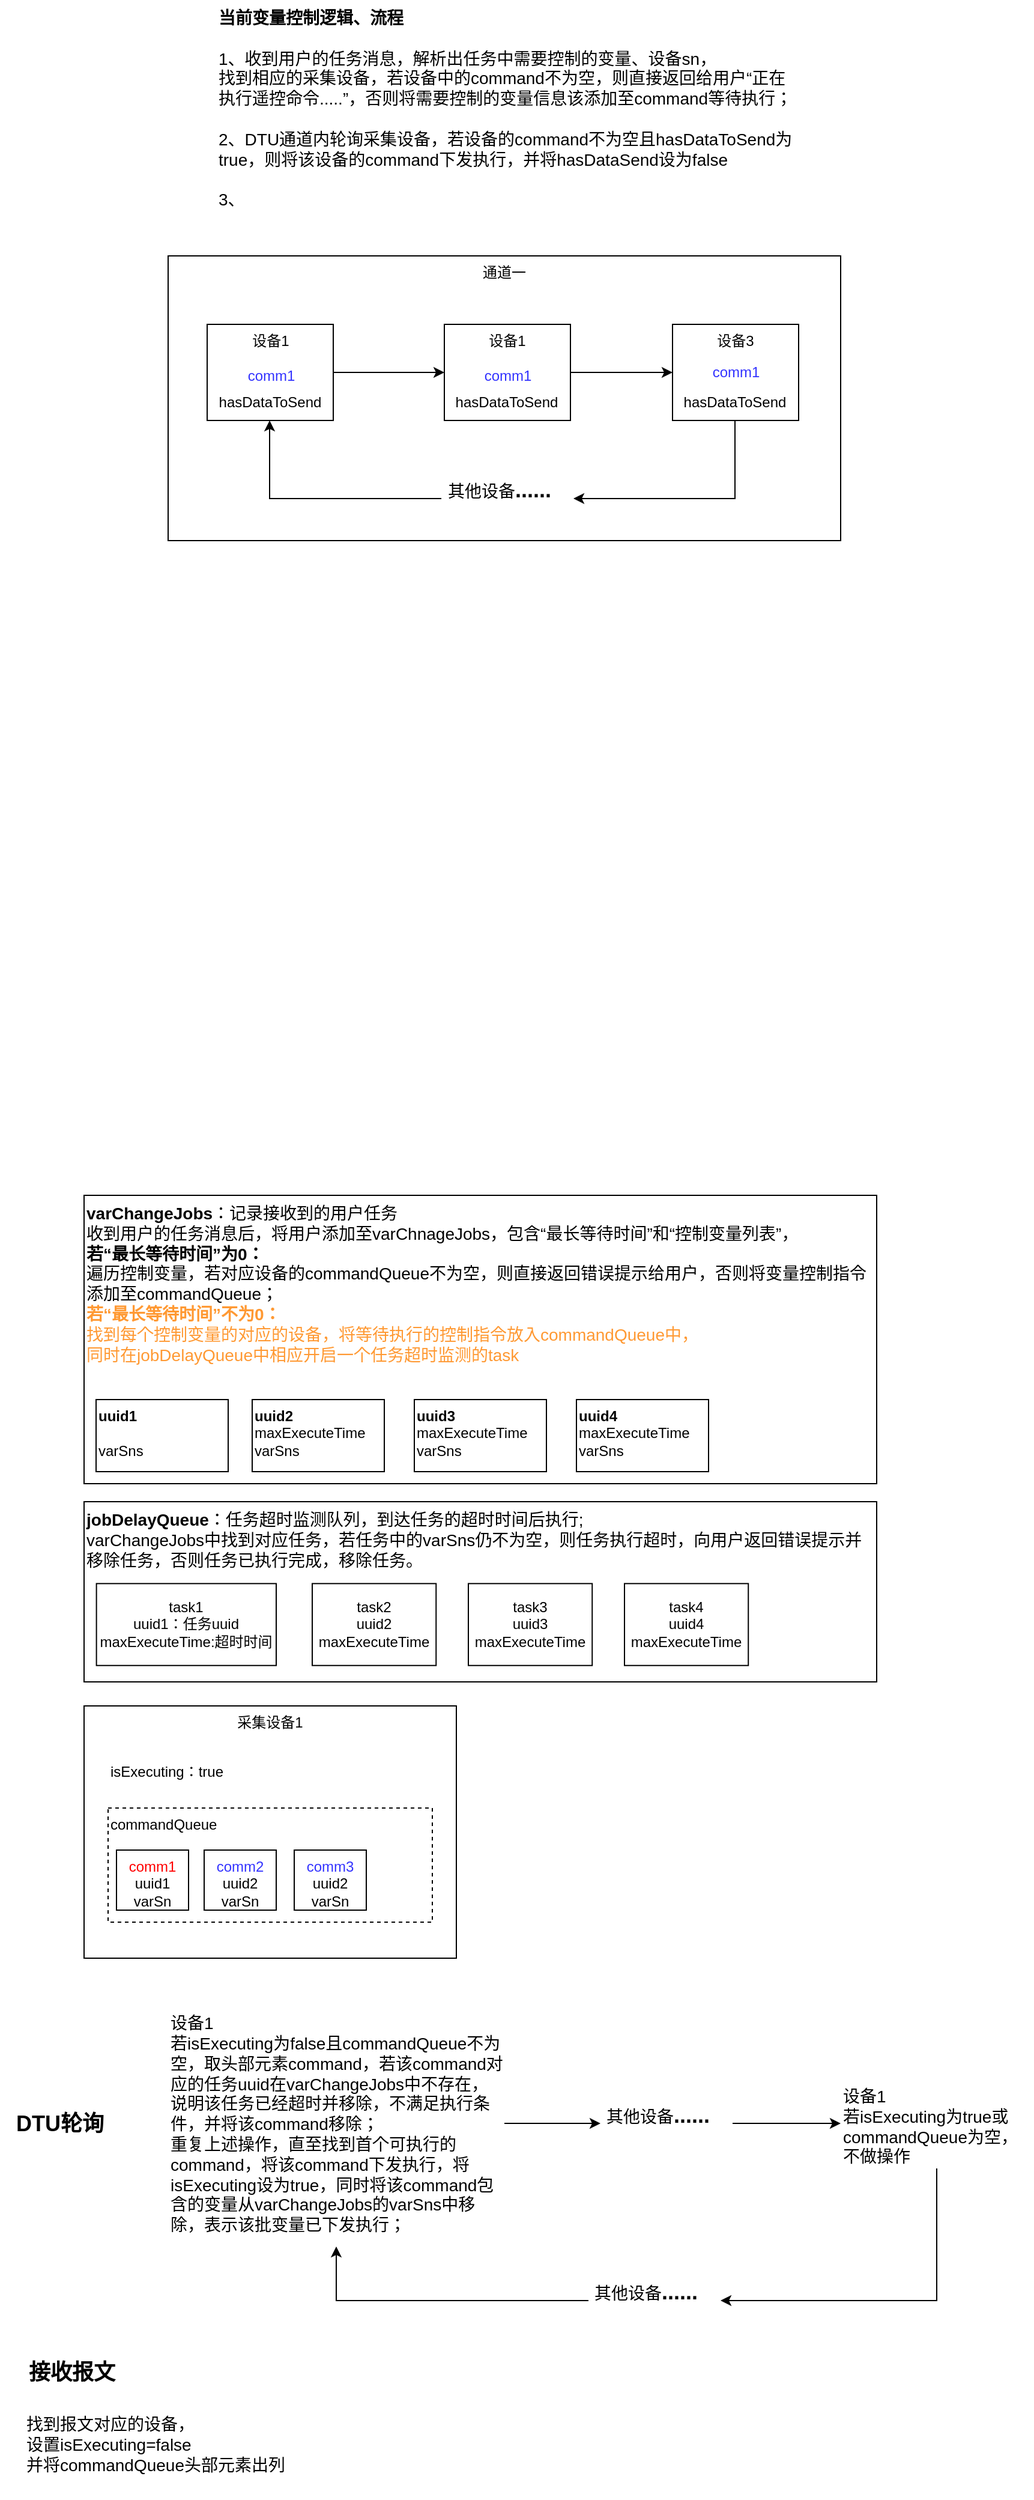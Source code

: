 <mxfile version="21.6.6" type="github">
  <diagram name="第 1 页" id="vb60F82lbMc9g9bm6j9_">
    <mxGraphModel dx="1434" dy="1957" grid="1" gridSize="10" guides="1" tooltips="1" connect="1" arrows="1" fold="1" page="1" pageScale="1" pageWidth="827" pageHeight="1169" math="0" shadow="0">
      <root>
        <mxCell id="0" />
        <mxCell id="1" parent="0" />
        <mxCell id="aZvtLxzP1V7c9dnlBgdm-1" value="通道一" style="rounded=0;whiteSpace=wrap;html=1;verticalAlign=top;" vertex="1" parent="1">
          <mxGeometry x="150" y="-437" width="560" height="237" as="geometry" />
        </mxCell>
        <mxCell id="aZvtLxzP1V7c9dnlBgdm-18" style="edgeStyle=orthogonalEdgeStyle;rounded=0;orthogonalLoop=1;jettySize=auto;html=1;exitX=1;exitY=0.5;exitDx=0;exitDy=0;" edge="1" parent="1" source="aZvtLxzP1V7c9dnlBgdm-27" target="aZvtLxzP1V7c9dnlBgdm-17">
          <mxGeometry relative="1" as="geometry">
            <mxPoint x="350" y="1065" as="sourcePoint" />
          </mxGeometry>
        </mxCell>
        <mxCell id="aZvtLxzP1V7c9dnlBgdm-16" value="DTU轮询" style="text;html=1;strokeColor=none;fillColor=none;align=center;verticalAlign=middle;whiteSpace=wrap;rounded=0;fontStyle=1;fontSize=18;" vertex="1" parent="1">
          <mxGeometry x="10" y="1102.5" width="100" height="30" as="geometry" />
        </mxCell>
        <mxCell id="aZvtLxzP1V7c9dnlBgdm-28" style="edgeStyle=orthogonalEdgeStyle;rounded=0;orthogonalLoop=1;jettySize=auto;html=1;entryX=0;entryY=0.5;entryDx=0;entryDy=0;" edge="1" parent="1" source="aZvtLxzP1V7c9dnlBgdm-17" target="aZvtLxzP1V7c9dnlBgdm-29">
          <mxGeometry relative="1" as="geometry">
            <mxPoint x="624.94" y="1065" as="targetPoint" />
          </mxGeometry>
        </mxCell>
        <mxCell id="aZvtLxzP1V7c9dnlBgdm-17" value="&lt;h1 style=&quot;&quot;&gt;&lt;span style=&quot;font-size: 14px; font-weight: 400;&quot;&gt;其他设备&lt;/span&gt;&lt;font style=&quot;font-size: 18px;&quot;&gt;......&lt;/font&gt;&lt;/h1&gt;" style="text;html=1;strokeColor=none;fillColor=none;spacing=5;spacingTop=-20;whiteSpace=wrap;overflow=hidden;rounded=0;verticalAlign=middle;" vertex="1" parent="1">
          <mxGeometry x="510" y="1092.5" width="110" height="50" as="geometry" />
        </mxCell>
        <mxCell id="aZvtLxzP1V7c9dnlBgdm-19" value="接收报文" style="text;html=1;strokeColor=none;fillColor=none;align=center;verticalAlign=middle;whiteSpace=wrap;rounded=0;fontStyle=1;fontSize=18;" vertex="1" parent="1">
          <mxGeometry x="20" y="1310" width="100" height="30" as="geometry" />
        </mxCell>
        <mxCell id="aZvtLxzP1V7c9dnlBgdm-22" value="找到报文对应的设备，&lt;br style=&quot;font-size: 14px;&quot;&gt;设置isExecuting=false&lt;br&gt;并将commandQueue头部元素出列" style="text;html=1;strokeColor=none;fillColor=none;align=left;verticalAlign=middle;whiteSpace=wrap;rounded=0;fontSize=14;" vertex="1" parent="1">
          <mxGeometry x="30" y="1340" width="230" height="90" as="geometry" />
        </mxCell>
        <mxCell id="aZvtLxzP1V7c9dnlBgdm-27" value="设备1&lt;br&gt;若isExecuting为false且commandQueue不为空，取头部元素command，若该command对应的任务uuid在varChangeJobs中不存在，说明该任务已经超时并移除，不满足执行条件，并将该command移除；&lt;br&gt;重复上述操作，直至找到首个可执行的command，将该command下发执行，将isExecuting设为true，同时将该command包含的变量从&lt;span style=&quot;border-color: var(--border-color);&quot;&gt;varChangeJobs的varSns中移除，表示该批变量已下发执行；&lt;/span&gt;" style="text;html=1;strokeColor=none;fillColor=none;align=left;verticalAlign=middle;whiteSpace=wrap;rounded=0;fontSize=14;" vertex="1" parent="1">
          <mxGeometry x="150" y="1015" width="280" height="205" as="geometry" />
        </mxCell>
        <mxCell id="aZvtLxzP1V7c9dnlBgdm-65" style="edgeStyle=orthogonalEdgeStyle;rounded=0;orthogonalLoop=1;jettySize=auto;html=1;exitX=0.5;exitY=1;exitDx=0;exitDy=0;entryX=1;entryY=0.5;entryDx=0;entryDy=0;" edge="1" parent="1" source="aZvtLxzP1V7c9dnlBgdm-29" target="aZvtLxzP1V7c9dnlBgdm-60">
          <mxGeometry relative="1" as="geometry" />
        </mxCell>
        <mxCell id="aZvtLxzP1V7c9dnlBgdm-29" value="设备1&lt;br&gt;若isExecuting为true或commandQueue为空，不做操作&lt;br&gt;" style="text;html=1;strokeColor=none;fillColor=none;align=left;verticalAlign=top;whiteSpace=wrap;rounded=0;fontSize=14;" vertex="1" parent="1">
          <mxGeometry x="710" y="1080" width="160" height="75" as="geometry" />
        </mxCell>
        <mxCell id="aZvtLxzP1V7c9dnlBgdm-40" value="" style="group" vertex="1" connectable="0" parent="1">
          <mxGeometry x="80" y="475" width="660" height="110" as="geometry" />
        </mxCell>
        <mxCell id="aZvtLxzP1V7c9dnlBgdm-31" value="&lt;font style=&quot;font-size: 14px;&quot;&gt;&lt;b&gt;varChangeJobs&lt;/b&gt;：记录接收到的用户任务&lt;br&gt;收到用户的任务消息后，将用户添加至varChnageJobs，包含“最长等待时间”和“控制变量列表”，&lt;br&gt;&lt;b&gt;若“最长等待时间”为0：&lt;br&gt;&lt;/b&gt;遍历控制变量，若对应设备的commandQueue不为空，则直接返回错误提示给用户，否则将变量控制指令添加至commandQueue；&lt;br&gt;&lt;font color=&quot;#ff9933&quot;&gt;&lt;b&gt;若“最长等待时间”不为0：&lt;br&gt;&lt;/b&gt;找到每个控制变量的对应的设备，将等待执行的控制指令放入commandQueue中，&lt;br&gt;同时在jobDelayQueue中相应开启一个任务超时监测的task&lt;/font&gt;&lt;br style=&quot;border-color: var(--border-color);&quot;&gt;&lt;br&gt;&lt;/font&gt;" style="rounded=0;whiteSpace=wrap;html=1;verticalAlign=top;align=left;" vertex="1" parent="aZvtLxzP1V7c9dnlBgdm-40">
          <mxGeometry y="-130" width="660" height="240" as="geometry" />
        </mxCell>
        <mxCell id="aZvtLxzP1V7c9dnlBgdm-35" value="&lt;b&gt;uuid1&lt;/b&gt;&lt;br&gt;&lt;br&gt;varSns" style="text;html=1;strokeColor=default;fillColor=none;align=left;verticalAlign=top;whiteSpace=wrap;rounded=0;" vertex="1" parent="aZvtLxzP1V7c9dnlBgdm-40">
          <mxGeometry x="10" y="40" width="110" height="60" as="geometry" />
        </mxCell>
        <mxCell id="aZvtLxzP1V7c9dnlBgdm-37" value="&lt;b&gt;uuid2&lt;/b&gt;&lt;br&gt;maxExecuteTime&lt;br&gt;varSns" style="text;html=1;strokeColor=default;fillColor=none;align=left;verticalAlign=top;whiteSpace=wrap;rounded=0;" vertex="1" parent="aZvtLxzP1V7c9dnlBgdm-40">
          <mxGeometry x="140" y="40" width="110" height="60" as="geometry" />
        </mxCell>
        <mxCell id="aZvtLxzP1V7c9dnlBgdm-38" value="&lt;b&gt;uuid3&lt;/b&gt;&lt;br&gt;maxExecuteTime&lt;br&gt;varSns" style="text;html=1;strokeColor=default;fillColor=none;align=left;verticalAlign=top;whiteSpace=wrap;rounded=0;" vertex="1" parent="aZvtLxzP1V7c9dnlBgdm-40">
          <mxGeometry x="275" y="40" width="110" height="60" as="geometry" />
        </mxCell>
        <mxCell id="aZvtLxzP1V7c9dnlBgdm-39" value="&lt;b&gt;uuid4&lt;/b&gt;&lt;br&gt;maxExecuteTime&lt;br&gt;varSns" style="text;html=1;strokeColor=default;fillColor=none;align=left;verticalAlign=top;whiteSpace=wrap;rounded=0;" vertex="1" parent="aZvtLxzP1V7c9dnlBgdm-40">
          <mxGeometry x="410" y="40" width="110" height="60" as="geometry" />
        </mxCell>
        <mxCell id="aZvtLxzP1V7c9dnlBgdm-45" value="" style="group" vertex="1" connectable="0" parent="1">
          <mxGeometry x="80" y="770" width="310" height="210" as="geometry" />
        </mxCell>
        <mxCell id="aZvtLxzP1V7c9dnlBgdm-5" value="采集设备1" style="rounded=0;whiteSpace=wrap;html=1;verticalAlign=top;" vertex="1" parent="aZvtLxzP1V7c9dnlBgdm-45">
          <mxGeometry width="310" height="210" as="geometry" />
        </mxCell>
        <mxCell id="aZvtLxzP1V7c9dnlBgdm-14" value="isExecuting：true" style="text;html=1;strokeColor=none;fillColor=none;align=center;verticalAlign=middle;whiteSpace=wrap;rounded=0;" vertex="1" parent="aZvtLxzP1V7c9dnlBgdm-45">
          <mxGeometry x="14" y="40" width="110" height="30" as="geometry" />
        </mxCell>
        <mxCell id="aZvtLxzP1V7c9dnlBgdm-44" value="" style="group" vertex="1" connectable="0" parent="aZvtLxzP1V7c9dnlBgdm-45">
          <mxGeometry x="20" y="85" width="270" height="95" as="geometry" />
        </mxCell>
        <mxCell id="aZvtLxzP1V7c9dnlBgdm-24" value="commandQueue" style="rounded=0;whiteSpace=wrap;html=1;align=left;verticalAlign=top;dashed=1;" vertex="1" parent="aZvtLxzP1V7c9dnlBgdm-44">
          <mxGeometry width="270" height="95" as="geometry" />
        </mxCell>
        <mxCell id="aZvtLxzP1V7c9dnlBgdm-13" value="&lt;font color=&quot;#3333ff&quot;&gt;comm2&lt;br&gt;&lt;/font&gt;uuid2&lt;br&gt;varSn&lt;font color=&quot;#3333ff&quot;&gt;&lt;br&gt;&lt;/font&gt;" style="text;html=1;strokeColor=default;fillColor=none;align=center;verticalAlign=top;whiteSpace=wrap;rounded=0;" vertex="1" parent="aZvtLxzP1V7c9dnlBgdm-44">
          <mxGeometry x="80" y="35" width="60" height="50" as="geometry" />
        </mxCell>
        <mxCell id="aZvtLxzP1V7c9dnlBgdm-8" value="&lt;font&gt;comm1&lt;br&gt;&lt;font color=&quot;#000000&quot;&gt;uuid1&lt;br&gt;varSn&lt;/font&gt;&lt;br&gt;&lt;/font&gt;" style="text;html=1;strokeColor=default;fillColor=none;align=center;verticalAlign=top;whiteSpace=wrap;rounded=0;fontColor=#FF0000;" vertex="1" parent="aZvtLxzP1V7c9dnlBgdm-44">
          <mxGeometry x="7" y="35" width="60" height="50" as="geometry" />
        </mxCell>
        <mxCell id="aZvtLxzP1V7c9dnlBgdm-26" value="&lt;font color=&quot;#3333ff&quot;&gt;comm3&lt;br&gt;&lt;/font&gt;uuid2&lt;br&gt;varSn&lt;font color=&quot;#3333ff&quot;&gt;&lt;br&gt;&lt;/font&gt;" style="text;html=1;strokeColor=default;fillColor=none;align=center;verticalAlign=top;whiteSpace=wrap;rounded=0;" vertex="1" parent="aZvtLxzP1V7c9dnlBgdm-44">
          <mxGeometry x="155" y="35" width="60" height="50" as="geometry" />
        </mxCell>
        <mxCell id="aZvtLxzP1V7c9dnlBgdm-59" value="" style="group" vertex="1" connectable="0" parent="1">
          <mxGeometry x="80" y="600" width="660" height="150" as="geometry" />
        </mxCell>
        <mxCell id="aZvtLxzP1V7c9dnlBgdm-54" value="&lt;font style=&quot;font-size: 14px;&quot;&gt;&lt;b&gt;jobDelayQueue&lt;/b&gt;：任务超时监测队列，到达任务的超时时间后执行;&lt;br&gt;&lt;span style=&quot;border-color: var(--border-color);&quot;&gt;varChangeJobs中找到对应任务，若&lt;/span&gt;任务中的varSns仍不为空，则任务执行超时，向用户返回错误提示并移除任务，否则任务已执行完成，移除任务。&lt;/font&gt;" style="rounded=0;whiteSpace=wrap;html=1;align=left;verticalAlign=top;" vertex="1" parent="aZvtLxzP1V7c9dnlBgdm-59">
          <mxGeometry width="660" height="150" as="geometry" />
        </mxCell>
        <mxCell id="aZvtLxzP1V7c9dnlBgdm-55" value="task1&lt;br&gt;uuid1：任务uuid&lt;br&gt;maxExecuteTime:超时时间" style="rounded=0;whiteSpace=wrap;html=1;align=center;" vertex="1" parent="aZvtLxzP1V7c9dnlBgdm-59">
          <mxGeometry x="10.31" y="68.18" width="149.69" height="68.18" as="geometry" />
        </mxCell>
        <mxCell id="aZvtLxzP1V7c9dnlBgdm-56" value="task4&lt;br&gt;uuid4&lt;br&gt;maxExecuteTime" style="rounded=0;whiteSpace=wrap;html=1;" vertex="1" parent="aZvtLxzP1V7c9dnlBgdm-59">
          <mxGeometry x="449.998" y="68.182" width="103.125" height="68.182" as="geometry" />
        </mxCell>
        <mxCell id="aZvtLxzP1V7c9dnlBgdm-57" value="task2&lt;br&gt;uuid2&lt;br style=&quot;border-color: var(--border-color);&quot;&gt;maxExecuteTime" style="rounded=0;whiteSpace=wrap;html=1;" vertex="1" parent="aZvtLxzP1V7c9dnlBgdm-59">
          <mxGeometry x="190" y="68.182" width="103.125" height="68.182" as="geometry" />
        </mxCell>
        <mxCell id="aZvtLxzP1V7c9dnlBgdm-58" value="task3&lt;br&gt;uuid3&lt;br style=&quot;border-color: var(--border-color);&quot;&gt;maxExecuteTime" style="rounded=0;whiteSpace=wrap;html=1;" vertex="1" parent="aZvtLxzP1V7c9dnlBgdm-59">
          <mxGeometry x="319.995" y="68.182" width="103.125" height="68.182" as="geometry" />
        </mxCell>
        <mxCell id="aZvtLxzP1V7c9dnlBgdm-66" style="edgeStyle=orthogonalEdgeStyle;rounded=0;orthogonalLoop=1;jettySize=auto;html=1;entryX=0.5;entryY=1;entryDx=0;entryDy=0;" edge="1" parent="1" source="aZvtLxzP1V7c9dnlBgdm-60" target="aZvtLxzP1V7c9dnlBgdm-27">
          <mxGeometry relative="1" as="geometry" />
        </mxCell>
        <mxCell id="aZvtLxzP1V7c9dnlBgdm-60" value="&lt;h1 style=&quot;&quot;&gt;&lt;span style=&quot;font-size: 14px; font-weight: 400;&quot;&gt;其他设备&lt;/span&gt;&lt;font style=&quot;font-size: 18px;&quot;&gt;......&lt;/font&gt;&lt;/h1&gt;" style="text;html=1;strokeColor=none;fillColor=none;spacing=5;spacingTop=-20;whiteSpace=wrap;overflow=hidden;rounded=0;verticalAlign=middle;" vertex="1" parent="1">
          <mxGeometry x="500" y="1240" width="110" height="50" as="geometry" />
        </mxCell>
        <mxCell id="aZvtLxzP1V7c9dnlBgdm-68" value="" style="group" vertex="1" connectable="0" parent="1">
          <mxGeometry x="182.5" y="-380" width="105" height="80" as="geometry" />
        </mxCell>
        <mxCell id="aZvtLxzP1V7c9dnlBgdm-69" value="设备1" style="rounded=0;whiteSpace=wrap;html=1;verticalAlign=top;" vertex="1" parent="aZvtLxzP1V7c9dnlBgdm-68">
          <mxGeometry width="105" height="80" as="geometry" />
        </mxCell>
        <mxCell id="aZvtLxzP1V7c9dnlBgdm-70" value="&lt;font color=&quot;#3333ff&quot;&gt;comm1&lt;/font&gt;" style="text;html=1;strokeColor=none;fillColor=none;align=center;verticalAlign=middle;whiteSpace=wrap;rounded=0;" vertex="1" parent="aZvtLxzP1V7c9dnlBgdm-68">
          <mxGeometry x="23" y="30" width="60" height="25" as="geometry" />
        </mxCell>
        <mxCell id="aZvtLxzP1V7c9dnlBgdm-71" value="&lt;div style=&quot;&quot;&gt;&lt;pre style=&quot;&quot;&gt;&lt;font face=&quot;Helvetica&quot; style=&quot;font-size: 12px;&quot;&gt;hasDataToSend&lt;/font&gt;&lt;/pre&gt;&lt;/div&gt;" style="text;html=1;strokeColor=none;fillColor=none;align=center;verticalAlign=middle;whiteSpace=wrap;rounded=0;" vertex="1" parent="aZvtLxzP1V7c9dnlBgdm-68">
          <mxGeometry x="2" y="50" width="100" height="30" as="geometry" />
        </mxCell>
        <mxCell id="aZvtLxzP1V7c9dnlBgdm-73" value="" style="group" vertex="1" connectable="0" parent="1">
          <mxGeometry x="570" y="-380" width="105" height="80" as="geometry" />
        </mxCell>
        <mxCell id="aZvtLxzP1V7c9dnlBgdm-74" value="设备3" style="rounded=0;whiteSpace=wrap;html=1;verticalAlign=top;" vertex="1" parent="aZvtLxzP1V7c9dnlBgdm-73">
          <mxGeometry width="105" height="80" as="geometry" />
        </mxCell>
        <mxCell id="aZvtLxzP1V7c9dnlBgdm-75" value="&lt;font color=&quot;#3333ff&quot;&gt;comm1&lt;/font&gt;" style="text;html=1;strokeColor=none;fillColor=none;align=center;verticalAlign=middle;whiteSpace=wrap;rounded=0;" vertex="1" parent="aZvtLxzP1V7c9dnlBgdm-73">
          <mxGeometry x="23" y="25" width="60" height="30" as="geometry" />
        </mxCell>
        <mxCell id="aZvtLxzP1V7c9dnlBgdm-76" value="&lt;div style=&quot;&quot;&gt;&lt;pre style=&quot;&quot;&gt;&lt;font face=&quot;Helvetica&quot; style=&quot;font-size: 12px;&quot;&gt;hasDataToSend&lt;/font&gt;&lt;/pre&gt;&lt;/div&gt;" style="text;html=1;strokeColor=none;fillColor=none;align=center;verticalAlign=middle;whiteSpace=wrap;rounded=0;" vertex="1" parent="aZvtLxzP1V7c9dnlBgdm-73">
          <mxGeometry x="2" y="50" width="100" height="30" as="geometry" />
        </mxCell>
        <mxCell id="aZvtLxzP1V7c9dnlBgdm-89" style="edgeStyle=orthogonalEdgeStyle;rounded=0;orthogonalLoop=1;jettySize=auto;html=1;entryX=0.5;entryY=1;entryDx=0;entryDy=0;" edge="1" parent="1" source="aZvtLxzP1V7c9dnlBgdm-79" target="aZvtLxzP1V7c9dnlBgdm-71">
          <mxGeometry relative="1" as="geometry" />
        </mxCell>
        <mxCell id="aZvtLxzP1V7c9dnlBgdm-79" value="&lt;h1 style=&quot;&quot;&gt;&lt;span style=&quot;font-size: 14px; font-weight: 400;&quot;&gt;其他设备&lt;/span&gt;&lt;font style=&quot;font-size: 18px;&quot;&gt;......&lt;/font&gt;&lt;/h1&gt;" style="text;html=1;strokeColor=none;fillColor=none;spacing=5;spacingTop=-20;whiteSpace=wrap;overflow=hidden;rounded=0;verticalAlign=middle;" vertex="1" parent="1">
          <mxGeometry x="377.5" y="-260" width="110" height="50" as="geometry" />
        </mxCell>
        <mxCell id="aZvtLxzP1V7c9dnlBgdm-80" style="edgeStyle=orthogonalEdgeStyle;rounded=0;orthogonalLoop=1;jettySize=auto;html=1;exitX=0.5;exitY=1;exitDx=0;exitDy=0;entryX=1;entryY=0.5;entryDx=0;entryDy=0;" edge="1" parent="1" source="aZvtLxzP1V7c9dnlBgdm-76" target="aZvtLxzP1V7c9dnlBgdm-79">
          <mxGeometry relative="1" as="geometry" />
        </mxCell>
        <mxCell id="aZvtLxzP1V7c9dnlBgdm-83" value="&lt;font style=&quot;font-size: 14px;&quot;&gt;&lt;b&gt;当前变量控制逻辑、流程&lt;/b&gt;&lt;br&gt;&lt;br&gt;1、收到用户的任务消息，解析出任务中需要控制的变量、设备sn，&lt;br&gt;找到相应的采集设备，若设备中的command不为空，则直接返回给用户“正在执行遥控命令.....”，否则将需要控制的变量信息该添加至command等待执行；&lt;br&gt;&lt;br&gt;2、DTU通道内轮询采集设备，若设备的command不为空且hasDataToSend为true，则将该设备的command下发执行，并将hasDataSend设为false&lt;br&gt;&lt;br&gt;3、&lt;br&gt;&lt;/font&gt;" style="text;html=1;strokeColor=none;fillColor=none;align=left;verticalAlign=top;whiteSpace=wrap;rounded=0;" vertex="1" parent="1">
          <mxGeometry x="190" y="-650" width="480" height="180" as="geometry" />
        </mxCell>
        <mxCell id="aZvtLxzP1V7c9dnlBgdm-91" value="" style="group" vertex="1" connectable="0" parent="1">
          <mxGeometry x="380" y="-380" width="105" height="80" as="geometry" />
        </mxCell>
        <mxCell id="aZvtLxzP1V7c9dnlBgdm-92" value="设备1" style="rounded=0;whiteSpace=wrap;html=1;verticalAlign=top;" vertex="1" parent="aZvtLxzP1V7c9dnlBgdm-91">
          <mxGeometry width="105" height="80" as="geometry" />
        </mxCell>
        <mxCell id="aZvtLxzP1V7c9dnlBgdm-93" value="&lt;font color=&quot;#3333ff&quot;&gt;comm1&lt;/font&gt;" style="text;html=1;strokeColor=none;fillColor=none;align=center;verticalAlign=middle;whiteSpace=wrap;rounded=0;" vertex="1" parent="aZvtLxzP1V7c9dnlBgdm-91">
          <mxGeometry x="23" y="30" width="60" height="25" as="geometry" />
        </mxCell>
        <mxCell id="aZvtLxzP1V7c9dnlBgdm-94" value="&lt;div style=&quot;&quot;&gt;&lt;pre style=&quot;&quot;&gt;&lt;font face=&quot;Helvetica&quot; style=&quot;font-size: 12px;&quot;&gt;hasDataToSend&lt;/font&gt;&lt;/pre&gt;&lt;/div&gt;" style="text;html=1;strokeColor=none;fillColor=none;align=center;verticalAlign=middle;whiteSpace=wrap;rounded=0;" vertex="1" parent="aZvtLxzP1V7c9dnlBgdm-91">
          <mxGeometry x="2" y="50" width="100" height="30" as="geometry" />
        </mxCell>
        <mxCell id="aZvtLxzP1V7c9dnlBgdm-95" style="edgeStyle=orthogonalEdgeStyle;rounded=0;orthogonalLoop=1;jettySize=auto;html=1;entryX=0;entryY=0.5;entryDx=0;entryDy=0;" edge="1" parent="1" source="aZvtLxzP1V7c9dnlBgdm-69" target="aZvtLxzP1V7c9dnlBgdm-92">
          <mxGeometry relative="1" as="geometry" />
        </mxCell>
        <mxCell id="aZvtLxzP1V7c9dnlBgdm-96" style="edgeStyle=orthogonalEdgeStyle;rounded=0;orthogonalLoop=1;jettySize=auto;html=1;entryX=0;entryY=0.5;entryDx=0;entryDy=0;" edge="1" parent="1" source="aZvtLxzP1V7c9dnlBgdm-92" target="aZvtLxzP1V7c9dnlBgdm-74">
          <mxGeometry relative="1" as="geometry" />
        </mxCell>
      </root>
    </mxGraphModel>
  </diagram>
</mxfile>
